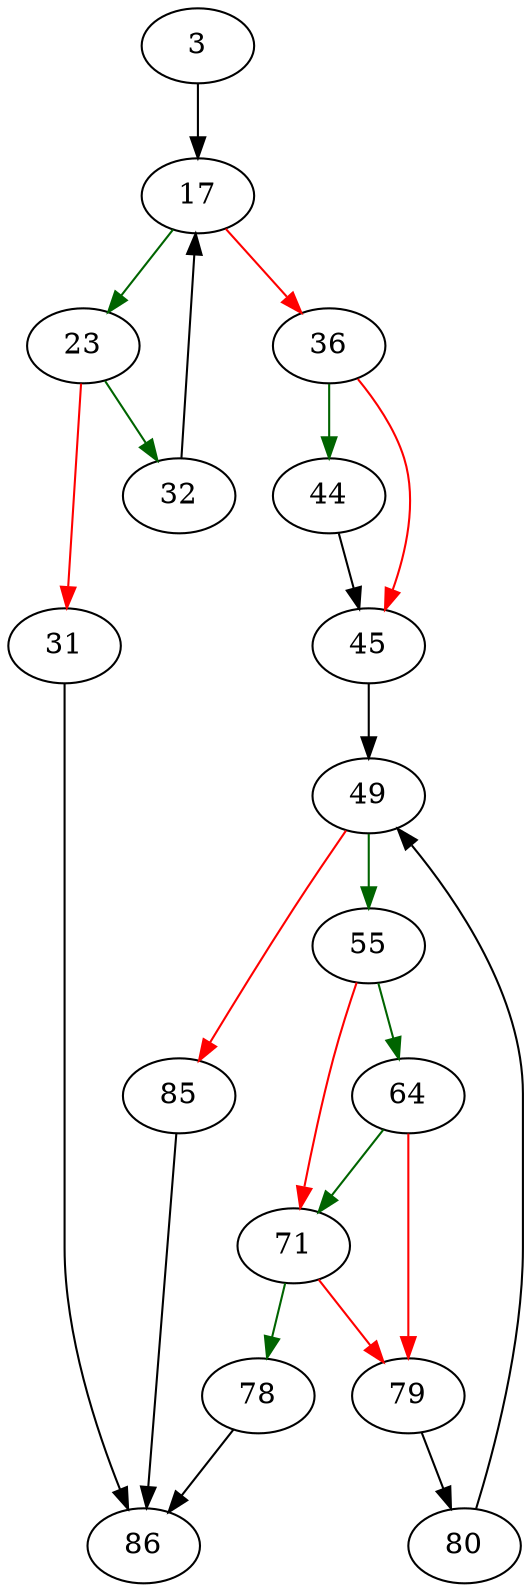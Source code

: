 strict digraph "whereUsablePartialIndex" {
	// Node definitions.
	3 [entry=true];
	17;
	23;
	36;
	32;
	31;
	86;
	44;
	45;
	49;
	55;
	85;
	64;
	71;
	79;
	78;
	80;

	// Edge definitions.
	3 -> 17;
	17 -> 23 [
		color=darkgreen
		cond=true
	];
	17 -> 36 [
		color=red
		cond=false
	];
	23 -> 32 [
		color=darkgreen
		cond=true
	];
	23 -> 31 [
		color=red
		cond=false
	];
	36 -> 44 [
		color=darkgreen
		cond=true
	];
	36 -> 45 [
		color=red
		cond=false
	];
	32 -> 17;
	31 -> 86;
	44 -> 45;
	45 -> 49;
	49 -> 55 [
		color=darkgreen
		cond=true
	];
	49 -> 85 [
		color=red
		cond=false
	];
	55 -> 64 [
		color=darkgreen
		cond=true
	];
	55 -> 71 [
		color=red
		cond=false
	];
	85 -> 86;
	64 -> 71 [
		color=darkgreen
		cond=true
	];
	64 -> 79 [
		color=red
		cond=false
	];
	71 -> 79 [
		color=red
		cond=false
	];
	71 -> 78 [
		color=darkgreen
		cond=true
	];
	79 -> 80;
	78 -> 86;
	80 -> 49;
}